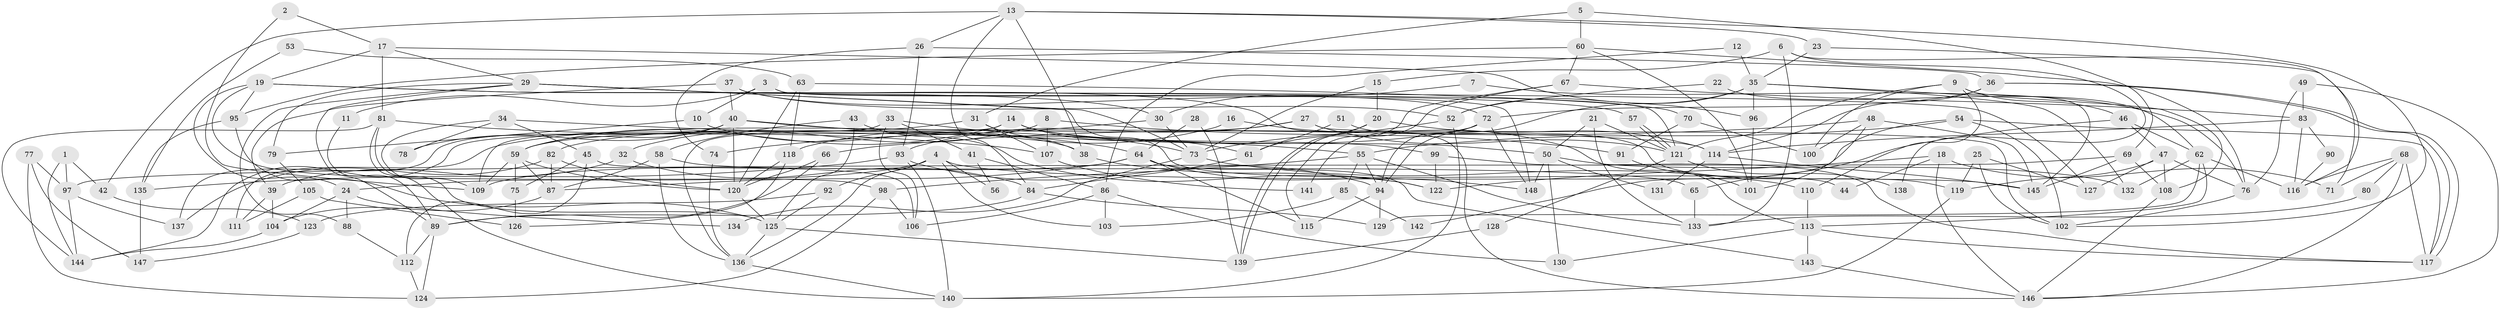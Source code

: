 // coarse degree distribution, {5: 0.15254237288135594, 4: 0.2033898305084746, 2: 0.13559322033898305, 6: 0.11864406779661017, 3: 0.15254237288135594, 7: 0.06779661016949153, 1: 0.01694915254237288, 11: 0.03389830508474576, 10: 0.05084745762711865, 15: 0.01694915254237288, 13: 0.03389830508474576, 8: 0.01694915254237288}
// Generated by graph-tools (version 1.1) at 2025/54/03/04/25 21:54:48]
// undirected, 148 vertices, 296 edges
graph export_dot {
graph [start="1"]
  node [color=gray90,style=filled];
  1;
  2;
  3;
  4;
  5;
  6;
  7;
  8;
  9;
  10;
  11;
  12;
  13;
  14;
  15;
  16;
  17;
  18;
  19;
  20;
  21;
  22;
  23;
  24;
  25;
  26;
  27;
  28;
  29;
  30;
  31;
  32;
  33;
  34;
  35;
  36;
  37;
  38;
  39;
  40;
  41;
  42;
  43;
  44;
  45;
  46;
  47;
  48;
  49;
  50;
  51;
  52;
  53;
  54;
  55;
  56;
  57;
  58;
  59;
  60;
  61;
  62;
  63;
  64;
  65;
  66;
  67;
  68;
  69;
  70;
  71;
  72;
  73;
  74;
  75;
  76;
  77;
  78;
  79;
  80;
  81;
  82;
  83;
  84;
  85;
  86;
  87;
  88;
  89;
  90;
  91;
  92;
  93;
  94;
  95;
  96;
  97;
  98;
  99;
  100;
  101;
  102;
  103;
  104;
  105;
  106;
  107;
  108;
  109;
  110;
  111;
  112;
  113;
  114;
  115;
  116;
  117;
  118;
  119;
  120;
  121;
  122;
  123;
  124;
  125;
  126;
  127;
  128;
  129;
  130;
  131;
  132;
  133;
  134;
  135;
  136;
  137;
  138;
  139;
  140;
  141;
  142;
  143;
  144;
  145;
  146;
  147;
  148;
  1 -- 144;
  1 -- 97;
  1 -- 42;
  2 -- 17;
  2 -- 109;
  3 -- 121;
  3 -- 148;
  3 -- 10;
  3 -- 11;
  4 -- 92;
  4 -- 136;
  4 -- 24;
  4 -- 56;
  4 -- 103;
  4 -- 145;
  5 -- 60;
  5 -- 31;
  5 -- 69;
  6 -- 133;
  6 -- 15;
  6 -- 71;
  6 -- 138;
  7 -- 30;
  7 -- 76;
  8 -- 91;
  8 -- 32;
  8 -- 107;
  9 -- 110;
  9 -- 145;
  9 -- 46;
  9 -- 100;
  9 -- 121;
  10 -- 38;
  10 -- 79;
  11 -- 89;
  12 -- 35;
  12 -- 86;
  13 -- 26;
  13 -- 102;
  13 -- 23;
  13 -- 38;
  13 -- 42;
  13 -- 84;
  14 -- 144;
  14 -- 99;
  14 -- 50;
  14 -- 59;
  14 -- 61;
  14 -- 136;
  15 -- 73;
  15 -- 20;
  16 -- 118;
  16 -- 113;
  17 -- 29;
  17 -- 19;
  17 -- 81;
  17 -- 96;
  18 -- 122;
  18 -- 146;
  18 -- 44;
  18 -- 71;
  19 -- 24;
  19 -- 127;
  19 -- 57;
  19 -- 95;
  19 -- 98;
  20 -- 114;
  20 -- 61;
  20 -- 139;
  21 -- 50;
  21 -- 121;
  21 -- 133;
  22 -- 62;
  22 -- 52;
  23 -- 116;
  23 -- 35;
  24 -- 104;
  24 -- 88;
  24 -- 134;
  25 -- 102;
  25 -- 119;
  25 -- 127;
  26 -- 36;
  26 -- 93;
  26 -- 74;
  27 -- 93;
  27 -- 121;
  27 -- 102;
  27 -- 111;
  28 -- 64;
  28 -- 139;
  29 -- 89;
  29 -- 146;
  29 -- 30;
  29 -- 44;
  29 -- 73;
  29 -- 79;
  29 -- 88;
  30 -- 74;
  30 -- 73;
  31 -- 59;
  31 -- 107;
  31 -- 38;
  32 -- 39;
  32 -- 84;
  33 -- 109;
  33 -- 73;
  33 -- 41;
  33 -- 106;
  34 -- 109;
  34 -- 55;
  34 -- 45;
  34 -- 78;
  35 -- 96;
  35 -- 52;
  35 -- 94;
  35 -- 108;
  35 -- 132;
  36 -- 117;
  36 -- 117;
  36 -- 72;
  36 -- 114;
  37 -- 52;
  37 -- 40;
  37 -- 39;
  37 -- 72;
  38 -- 122;
  39 -- 104;
  39 -- 111;
  40 -- 114;
  40 -- 59;
  40 -- 64;
  40 -- 78;
  40 -- 120;
  40 -- 137;
  41 -- 86;
  41 -- 56;
  42 -- 123;
  43 -- 58;
  43 -- 125;
  43 -- 122;
  45 -- 106;
  45 -- 75;
  45 -- 112;
  46 -- 47;
  46 -- 62;
  46 -- 65;
  47 -- 108;
  47 -- 76;
  47 -- 119;
  47 -- 127;
  48 -- 145;
  48 -- 66;
  48 -- 100;
  48 -- 101;
  49 -- 83;
  49 -- 146;
  49 -- 76;
  50 -- 132;
  50 -- 130;
  50 -- 131;
  50 -- 148;
  51 -- 61;
  51 -- 119;
  52 -- 73;
  52 -- 140;
  53 -- 63;
  53 -- 135;
  54 -- 55;
  54 -- 102;
  54 -- 117;
  54 -- 142;
  55 -- 133;
  55 -- 94;
  55 -- 85;
  55 -- 98;
  57 -- 121;
  57 -- 121;
  58 -- 87;
  58 -- 136;
  58 -- 65;
  59 -- 87;
  59 -- 75;
  59 -- 109;
  59 -- 120;
  60 -- 67;
  60 -- 95;
  60 -- 76;
  60 -- 101;
  61 -- 84;
  62 -- 129;
  62 -- 113;
  62 -- 116;
  62 -- 132;
  63 -- 120;
  63 -- 118;
  63 -- 70;
  64 -- 143;
  64 -- 87;
  64 -- 109;
  64 -- 115;
  64 -- 148;
  65 -- 133;
  66 -- 120;
  66 -- 89;
  67 -- 115;
  67 -- 139;
  67 -- 83;
  68 -- 117;
  68 -- 71;
  68 -- 80;
  68 -- 116;
  68 -- 146;
  69 -- 145;
  69 -- 97;
  69 -- 108;
  70 -- 100;
  70 -- 91;
  72 -- 148;
  72 -- 82;
  72 -- 94;
  72 -- 141;
  73 -- 110;
  73 -- 134;
  74 -- 136;
  75 -- 126;
  76 -- 102;
  77 -- 97;
  77 -- 124;
  77 -- 147;
  79 -- 105;
  80 -- 133;
  81 -- 140;
  81 -- 107;
  81 -- 125;
  81 -- 144;
  82 -- 120;
  82 -- 87;
  82 -- 137;
  83 -- 116;
  83 -- 90;
  83 -- 114;
  84 -- 89;
  84 -- 129;
  85 -- 103;
  85 -- 142;
  86 -- 106;
  86 -- 130;
  86 -- 103;
  87 -- 104;
  88 -- 112;
  89 -- 112;
  89 -- 124;
  90 -- 116;
  91 -- 101;
  92 -- 125;
  92 -- 123;
  93 -- 140;
  93 -- 94;
  93 -- 135;
  94 -- 115;
  94 -- 129;
  95 -- 125;
  95 -- 135;
  96 -- 101;
  97 -- 137;
  97 -- 144;
  98 -- 106;
  98 -- 124;
  99 -- 117;
  99 -- 122;
  104 -- 144;
  105 -- 111;
  105 -- 126;
  107 -- 141;
  108 -- 146;
  110 -- 113;
  112 -- 124;
  113 -- 117;
  113 -- 130;
  113 -- 143;
  114 -- 131;
  114 -- 145;
  118 -- 120;
  118 -- 126;
  119 -- 140;
  120 -- 125;
  121 -- 128;
  121 -- 138;
  123 -- 147;
  125 -- 136;
  125 -- 139;
  128 -- 139;
  135 -- 147;
  136 -- 140;
  143 -- 146;
}
